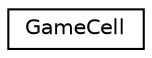 digraph "Graphical Class Hierarchy"
{
 // LATEX_PDF_SIZE
  edge [fontname="Helvetica",fontsize="10",labelfontname="Helvetica",labelfontsize="10"];
  node [fontname="Helvetica",fontsize="10",shape=record];
  rankdir="LR";
  Node0 [label="GameCell",height=0.2,width=0.4,color="black", fillcolor="white", style="filled",URL="$classGameCell.html",tooltip=" "];
}
